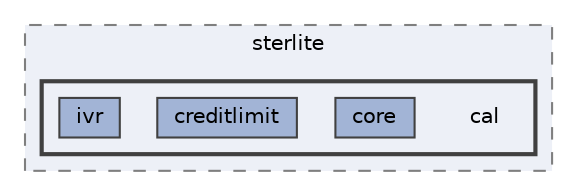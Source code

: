 digraph "repository/creditlimit/src/test/java/com/sterlite/cal"
{
 // LATEX_PDF_SIZE
  bgcolor="transparent";
  edge [fontname=Helvetica,fontsize=10,labelfontname=Helvetica,labelfontsize=10];
  node [fontname=Helvetica,fontsize=10,shape=box,height=0.2,width=0.4];
  compound=true
  subgraph clusterdir_0708c36fb27ab2433ebe27ec1fc1191d {
    graph [ bgcolor="#edf0f7", pencolor="grey50", label="sterlite", fontname=Helvetica,fontsize=10 style="filled,dashed", URL="dir_0708c36fb27ab2433ebe27ec1fc1191d.html",tooltip=""]
  subgraph clusterdir_202543cbbc1800d753bea9f50895ec05 {
    graph [ bgcolor="#edf0f7", pencolor="grey25", label="", fontname=Helvetica,fontsize=10 style="filled,bold", URL="dir_202543cbbc1800d753bea9f50895ec05.html",tooltip=""]
    dir_202543cbbc1800d753bea9f50895ec05 [shape=plaintext, label="cal"];
  dir_26ecccb527af55f4f5d848d8e76e14c5 [label="core", fillcolor="#a2b4d6", color="grey25", style="filled", URL="dir_26ecccb527af55f4f5d848d8e76e14c5.html",tooltip=""];
  dir_206d25ff5d2918ef09dbcd173fdcea2b [label="creditlimit", fillcolor="#a2b4d6", color="grey25", style="filled", URL="dir_206d25ff5d2918ef09dbcd173fdcea2b.html",tooltip=""];
  dir_67e51b34d947d3a8a2aeb27f0c58bc4b [label="ivr", fillcolor="#a2b4d6", color="grey25", style="filled", URL="dir_67e51b34d947d3a8a2aeb27f0c58bc4b.html",tooltip=""];
  }
  }
}
